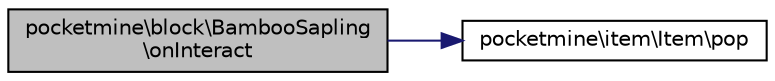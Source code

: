 digraph "pocketmine\block\BambooSapling\onInteract"
{
 // INTERACTIVE_SVG=YES
 // LATEX_PDF_SIZE
  edge [fontname="Helvetica",fontsize="10",labelfontname="Helvetica",labelfontsize="10"];
  node [fontname="Helvetica",fontsize="10",shape=record];
  rankdir="LR";
  Node1 [label="pocketmine\\block\\BambooSapling\l\\onInteract",height=0.2,width=0.4,color="black", fillcolor="grey75", style="filled", fontcolor="black",tooltip=" "];
  Node1 -> Node2 [color="midnightblue",fontsize="10",style="solid",fontname="Helvetica"];
  Node2 [label="pocketmine\\item\\Item\\pop",height=0.2,width=0.4,color="black", fillcolor="white", style="filled",URL="$d5/d8a/classpocketmine_1_1item_1_1_item.html#a67b44433c553602d7c851b1ca23e6e5e",tooltip=" "];
}
